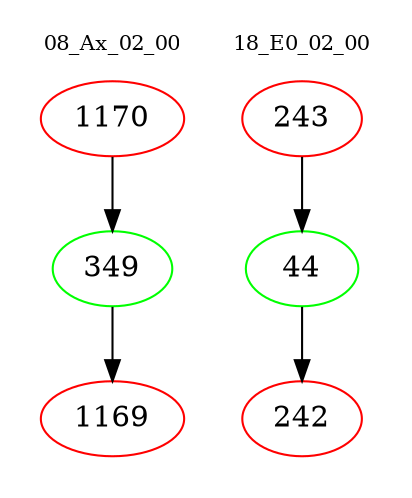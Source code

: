 digraph{
subgraph cluster_0 {
color = white
label = "08_Ax_02_00";
fontsize=10;
T0_1170 [label="1170", color="red"]
T0_1170 -> T0_349 [color="black"]
T0_349 [label="349", color="green"]
T0_349 -> T0_1169 [color="black"]
T0_1169 [label="1169", color="red"]
}
subgraph cluster_1 {
color = white
label = "18_E0_02_00";
fontsize=10;
T1_243 [label="243", color="red"]
T1_243 -> T1_44 [color="black"]
T1_44 [label="44", color="green"]
T1_44 -> T1_242 [color="black"]
T1_242 [label="242", color="red"]
}
}
